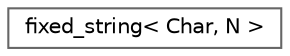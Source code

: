 digraph "类继承关系图"
{
 // LATEX_PDF_SIZE
  bgcolor="transparent";
  edge [fontname=Helvetica,fontsize=10,labelfontname=Helvetica,labelfontsize=10];
  node [fontname=Helvetica,fontsize=10,shape=box,height=0.2,width=0.4];
  rankdir="LR";
  Node0 [id="Node000000",label="fixed_string\< Char, N \>",height=0.2,width=0.4,color="grey40", fillcolor="white", style="filled",URL="$structdetail_1_1fixed__string.html",tooltip=" "];
}
